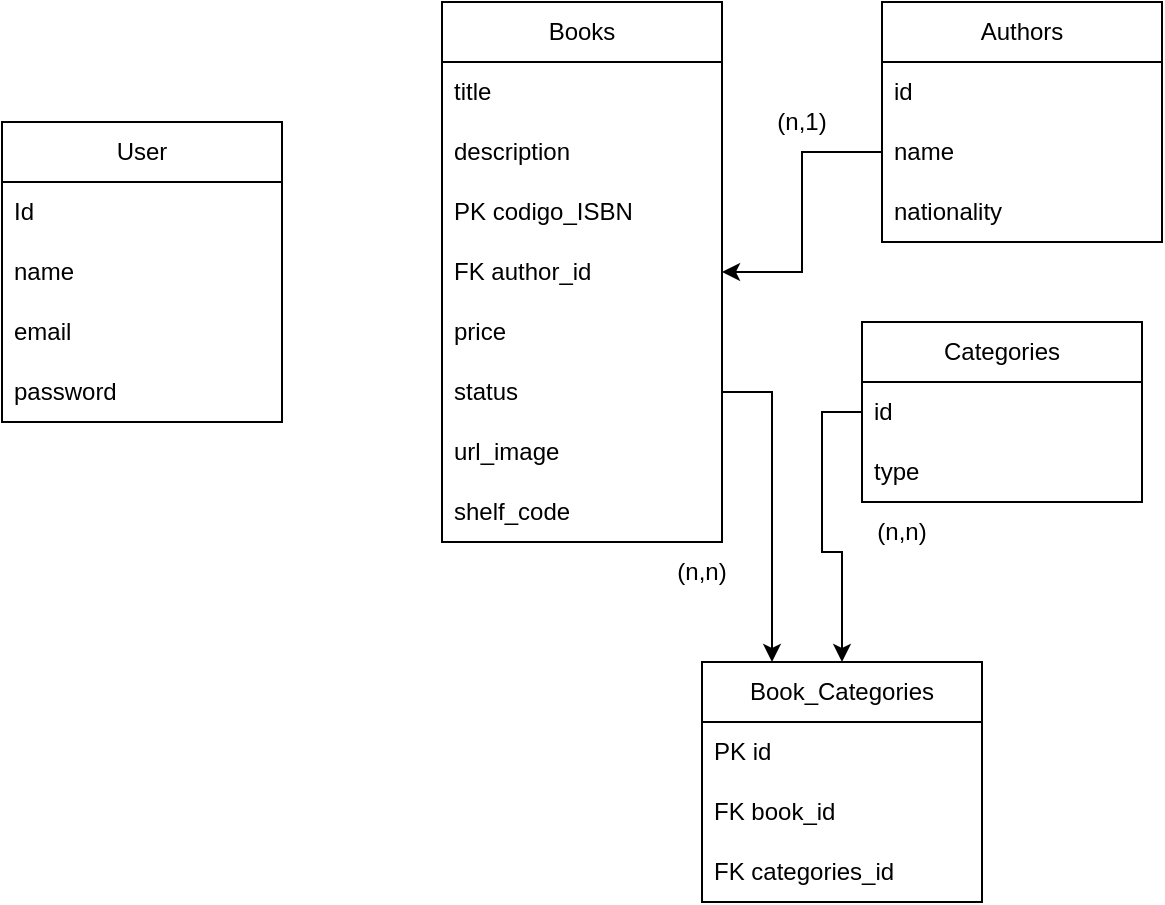 <mxfile version="24.6.4" type="github">
  <diagram id="C5RBs43oDa-KdzZeNtuy" name="Page-1">
    <mxGraphModel dx="794" dy="484" grid="1" gridSize="10" guides="1" tooltips="1" connect="1" arrows="1" fold="1" page="1" pageScale="1" pageWidth="827" pageHeight="1169" math="0" shadow="0">
      <root>
        <mxCell id="WIyWlLk6GJQsqaUBKTNV-0" />
        <mxCell id="WIyWlLk6GJQsqaUBKTNV-1" parent="WIyWlLk6GJQsqaUBKTNV-0" />
        <mxCell id="fBivvpHEO_fvGE-sf7m5-0" value="Books" style="swimlane;fontStyle=0;childLayout=stackLayout;horizontal=1;startSize=30;horizontalStack=0;resizeParent=1;resizeParentMax=0;resizeLast=0;collapsible=1;marginBottom=0;whiteSpace=wrap;html=1;" vertex="1" parent="WIyWlLk6GJQsqaUBKTNV-1">
          <mxGeometry x="340" y="190" width="140" height="270" as="geometry" />
        </mxCell>
        <mxCell id="fBivvpHEO_fvGE-sf7m5-1" value="title" style="text;strokeColor=none;fillColor=none;align=left;verticalAlign=middle;spacingLeft=4;spacingRight=4;overflow=hidden;points=[[0,0.5],[1,0.5]];portConstraint=eastwest;rotatable=0;whiteSpace=wrap;html=1;" vertex="1" parent="fBivvpHEO_fvGE-sf7m5-0">
          <mxGeometry y="30" width="140" height="30" as="geometry" />
        </mxCell>
        <mxCell id="fBivvpHEO_fvGE-sf7m5-2" value="description" style="text;strokeColor=none;fillColor=none;align=left;verticalAlign=middle;spacingLeft=4;spacingRight=4;overflow=hidden;points=[[0,0.5],[1,0.5]];portConstraint=eastwest;rotatable=0;whiteSpace=wrap;html=1;" vertex="1" parent="fBivvpHEO_fvGE-sf7m5-0">
          <mxGeometry y="60" width="140" height="30" as="geometry" />
        </mxCell>
        <mxCell id="fBivvpHEO_fvGE-sf7m5-6" value="PK codigo_ISBN" style="text;strokeColor=none;fillColor=none;align=left;verticalAlign=middle;spacingLeft=4;spacingRight=4;overflow=hidden;points=[[0,0.5],[1,0.5]];portConstraint=eastwest;rotatable=0;whiteSpace=wrap;html=1;" vertex="1" parent="fBivvpHEO_fvGE-sf7m5-0">
          <mxGeometry y="90" width="140" height="30" as="geometry" />
        </mxCell>
        <mxCell id="fBivvpHEO_fvGE-sf7m5-3" value="FK author_id" style="text;strokeColor=none;fillColor=none;align=left;verticalAlign=middle;spacingLeft=4;spacingRight=4;overflow=hidden;points=[[0,0.5],[1,0.5]];portConstraint=eastwest;rotatable=0;whiteSpace=wrap;html=1;" vertex="1" parent="fBivvpHEO_fvGE-sf7m5-0">
          <mxGeometry y="120" width="140" height="30" as="geometry" />
        </mxCell>
        <mxCell id="fBivvpHEO_fvGE-sf7m5-7" value="price" style="text;strokeColor=none;fillColor=none;align=left;verticalAlign=middle;spacingLeft=4;spacingRight=4;overflow=hidden;points=[[0,0.5],[1,0.5]];portConstraint=eastwest;rotatable=0;whiteSpace=wrap;html=1;" vertex="1" parent="fBivvpHEO_fvGE-sf7m5-0">
          <mxGeometry y="150" width="140" height="30" as="geometry" />
        </mxCell>
        <mxCell id="fBivvpHEO_fvGE-sf7m5-8" value="status" style="text;strokeColor=none;fillColor=none;align=left;verticalAlign=middle;spacingLeft=4;spacingRight=4;overflow=hidden;points=[[0,0.5],[1,0.5]];portConstraint=eastwest;rotatable=0;whiteSpace=wrap;html=1;" vertex="1" parent="fBivvpHEO_fvGE-sf7m5-0">
          <mxGeometry y="180" width="140" height="30" as="geometry" />
        </mxCell>
        <mxCell id="fBivvpHEO_fvGE-sf7m5-33" value="url_image" style="text;strokeColor=none;fillColor=none;align=left;verticalAlign=middle;spacingLeft=4;spacingRight=4;overflow=hidden;points=[[0,0.5],[1,0.5]];portConstraint=eastwest;rotatable=0;whiteSpace=wrap;html=1;" vertex="1" parent="fBivvpHEO_fvGE-sf7m5-0">
          <mxGeometry y="210" width="140" height="30" as="geometry" />
        </mxCell>
        <mxCell id="fBivvpHEO_fvGE-sf7m5-9" value="shelf_code" style="text;strokeColor=none;fillColor=none;align=left;verticalAlign=middle;spacingLeft=4;spacingRight=4;overflow=hidden;points=[[0,0.5],[1,0.5]];portConstraint=eastwest;rotatable=0;whiteSpace=wrap;html=1;" vertex="1" parent="fBivvpHEO_fvGE-sf7m5-0">
          <mxGeometry y="240" width="140" height="30" as="geometry" />
        </mxCell>
        <mxCell id="fBivvpHEO_fvGE-sf7m5-10" value="Authors" style="swimlane;fontStyle=0;childLayout=stackLayout;horizontal=1;startSize=30;horizontalStack=0;resizeParent=1;resizeParentMax=0;resizeLast=0;collapsible=1;marginBottom=0;whiteSpace=wrap;html=1;" vertex="1" parent="WIyWlLk6GJQsqaUBKTNV-1">
          <mxGeometry x="560" y="190" width="140" height="120" as="geometry" />
        </mxCell>
        <mxCell id="fBivvpHEO_fvGE-sf7m5-11" value="id" style="text;strokeColor=none;fillColor=none;align=left;verticalAlign=middle;spacingLeft=4;spacingRight=4;overflow=hidden;points=[[0,0.5],[1,0.5]];portConstraint=eastwest;rotatable=0;whiteSpace=wrap;html=1;" vertex="1" parent="fBivvpHEO_fvGE-sf7m5-10">
          <mxGeometry y="30" width="140" height="30" as="geometry" />
        </mxCell>
        <mxCell id="fBivvpHEO_fvGE-sf7m5-19" value="name" style="text;strokeColor=none;fillColor=none;align=left;verticalAlign=middle;spacingLeft=4;spacingRight=4;overflow=hidden;points=[[0,0.5],[1,0.5]];portConstraint=eastwest;rotatable=0;whiteSpace=wrap;html=1;" vertex="1" parent="fBivvpHEO_fvGE-sf7m5-10">
          <mxGeometry y="60" width="140" height="30" as="geometry" />
        </mxCell>
        <mxCell id="fBivvpHEO_fvGE-sf7m5-12" value="nationality" style="text;strokeColor=none;fillColor=none;align=left;verticalAlign=middle;spacingLeft=4;spacingRight=4;overflow=hidden;points=[[0,0.5],[1,0.5]];portConstraint=eastwest;rotatable=0;whiteSpace=wrap;html=1;" vertex="1" parent="fBivvpHEO_fvGE-sf7m5-10">
          <mxGeometry y="90" width="140" height="30" as="geometry" />
        </mxCell>
        <mxCell id="fBivvpHEO_fvGE-sf7m5-15" value="Categories" style="swimlane;fontStyle=0;childLayout=stackLayout;horizontal=1;startSize=30;horizontalStack=0;resizeParent=1;resizeParentMax=0;resizeLast=0;collapsible=1;marginBottom=0;whiteSpace=wrap;html=1;" vertex="1" parent="WIyWlLk6GJQsqaUBKTNV-1">
          <mxGeometry x="550" y="350" width="140" height="90" as="geometry" />
        </mxCell>
        <mxCell id="fBivvpHEO_fvGE-sf7m5-16" value="id" style="text;strokeColor=none;fillColor=none;align=left;verticalAlign=middle;spacingLeft=4;spacingRight=4;overflow=hidden;points=[[0,0.5],[1,0.5]];portConstraint=eastwest;rotatable=0;whiteSpace=wrap;html=1;" vertex="1" parent="fBivvpHEO_fvGE-sf7m5-15">
          <mxGeometry y="30" width="140" height="30" as="geometry" />
        </mxCell>
        <mxCell id="fBivvpHEO_fvGE-sf7m5-17" value="type" style="text;strokeColor=none;fillColor=none;align=left;verticalAlign=middle;spacingLeft=4;spacingRight=4;overflow=hidden;points=[[0,0.5],[1,0.5]];portConstraint=eastwest;rotatable=0;whiteSpace=wrap;html=1;" vertex="1" parent="fBivvpHEO_fvGE-sf7m5-15">
          <mxGeometry y="60" width="140" height="30" as="geometry" />
        </mxCell>
        <mxCell id="fBivvpHEO_fvGE-sf7m5-20" value="Book_Categories" style="swimlane;fontStyle=0;childLayout=stackLayout;horizontal=1;startSize=30;horizontalStack=0;resizeParent=1;resizeParentMax=0;resizeLast=0;collapsible=1;marginBottom=0;whiteSpace=wrap;html=1;" vertex="1" parent="WIyWlLk6GJQsqaUBKTNV-1">
          <mxGeometry x="470" y="520" width="140" height="120" as="geometry" />
        </mxCell>
        <mxCell id="fBivvpHEO_fvGE-sf7m5-21" value="PK id" style="text;strokeColor=none;fillColor=none;align=left;verticalAlign=middle;spacingLeft=4;spacingRight=4;overflow=hidden;points=[[0,0.5],[1,0.5]];portConstraint=eastwest;rotatable=0;whiteSpace=wrap;html=1;" vertex="1" parent="fBivvpHEO_fvGE-sf7m5-20">
          <mxGeometry y="30" width="140" height="30" as="geometry" />
        </mxCell>
        <mxCell id="fBivvpHEO_fvGE-sf7m5-22" value="FK book_id" style="text;strokeColor=none;fillColor=none;align=left;verticalAlign=middle;spacingLeft=4;spacingRight=4;overflow=hidden;points=[[0,0.5],[1,0.5]];portConstraint=eastwest;rotatable=0;whiteSpace=wrap;html=1;" vertex="1" parent="fBivvpHEO_fvGE-sf7m5-20">
          <mxGeometry y="60" width="140" height="30" as="geometry" />
        </mxCell>
        <mxCell id="fBivvpHEO_fvGE-sf7m5-23" value="FK categories_id" style="text;strokeColor=none;fillColor=none;align=left;verticalAlign=middle;spacingLeft=4;spacingRight=4;overflow=hidden;points=[[0,0.5],[1,0.5]];portConstraint=eastwest;rotatable=0;whiteSpace=wrap;html=1;" vertex="1" parent="fBivvpHEO_fvGE-sf7m5-20">
          <mxGeometry y="90" width="140" height="30" as="geometry" />
        </mxCell>
        <mxCell id="fBivvpHEO_fvGE-sf7m5-25" style="edgeStyle=orthogonalEdgeStyle;rounded=0;orthogonalLoop=1;jettySize=auto;html=1;exitX=0;exitY=0.5;exitDx=0;exitDy=0;entryX=1;entryY=0.5;entryDx=0;entryDy=0;" edge="1" parent="WIyWlLk6GJQsqaUBKTNV-1" source="fBivvpHEO_fvGE-sf7m5-19" target="fBivvpHEO_fvGE-sf7m5-3">
          <mxGeometry relative="1" as="geometry" />
        </mxCell>
        <mxCell id="fBivvpHEO_fvGE-sf7m5-26" value="(n,1)" style="text;html=1;align=center;verticalAlign=middle;whiteSpace=wrap;rounded=0;" vertex="1" parent="WIyWlLk6GJQsqaUBKTNV-1">
          <mxGeometry x="490" y="235" width="60" height="30" as="geometry" />
        </mxCell>
        <mxCell id="fBivvpHEO_fvGE-sf7m5-27" style="edgeStyle=orthogonalEdgeStyle;rounded=0;orthogonalLoop=1;jettySize=auto;html=1;exitX=0;exitY=0.5;exitDx=0;exitDy=0;" edge="1" parent="WIyWlLk6GJQsqaUBKTNV-1" source="fBivvpHEO_fvGE-sf7m5-16" target="fBivvpHEO_fvGE-sf7m5-20">
          <mxGeometry relative="1" as="geometry" />
        </mxCell>
        <mxCell id="fBivvpHEO_fvGE-sf7m5-28" style="edgeStyle=orthogonalEdgeStyle;rounded=0;orthogonalLoop=1;jettySize=auto;html=1;exitX=1;exitY=0.5;exitDx=0;exitDy=0;entryX=0.25;entryY=0;entryDx=0;entryDy=0;" edge="1" parent="WIyWlLk6GJQsqaUBKTNV-1" source="fBivvpHEO_fvGE-sf7m5-8" target="fBivvpHEO_fvGE-sf7m5-20">
          <mxGeometry relative="1" as="geometry" />
        </mxCell>
        <mxCell id="fBivvpHEO_fvGE-sf7m5-29" value="(n,n)" style="text;html=1;align=center;verticalAlign=middle;whiteSpace=wrap;rounded=0;" vertex="1" parent="WIyWlLk6GJQsqaUBKTNV-1">
          <mxGeometry x="440" y="460" width="60" height="30" as="geometry" />
        </mxCell>
        <mxCell id="fBivvpHEO_fvGE-sf7m5-30" value="(n,n)" style="text;html=1;align=center;verticalAlign=middle;whiteSpace=wrap;rounded=0;" vertex="1" parent="WIyWlLk6GJQsqaUBKTNV-1">
          <mxGeometry x="540" y="440" width="60" height="30" as="geometry" />
        </mxCell>
        <mxCell id="fBivvpHEO_fvGE-sf7m5-34" value="User" style="swimlane;fontStyle=0;childLayout=stackLayout;horizontal=1;startSize=30;horizontalStack=0;resizeParent=1;resizeParentMax=0;resizeLast=0;collapsible=1;marginBottom=0;whiteSpace=wrap;html=1;" vertex="1" parent="WIyWlLk6GJQsqaUBKTNV-1">
          <mxGeometry x="120" y="250" width="140" height="150" as="geometry" />
        </mxCell>
        <mxCell id="fBivvpHEO_fvGE-sf7m5-35" value="Id" style="text;strokeColor=none;fillColor=none;align=left;verticalAlign=middle;spacingLeft=4;spacingRight=4;overflow=hidden;points=[[0,0.5],[1,0.5]];portConstraint=eastwest;rotatable=0;whiteSpace=wrap;html=1;" vertex="1" parent="fBivvpHEO_fvGE-sf7m5-34">
          <mxGeometry y="30" width="140" height="30" as="geometry" />
        </mxCell>
        <mxCell id="fBivvpHEO_fvGE-sf7m5-36" value="name" style="text;strokeColor=none;fillColor=none;align=left;verticalAlign=middle;spacingLeft=4;spacingRight=4;overflow=hidden;points=[[0,0.5],[1,0.5]];portConstraint=eastwest;rotatable=0;whiteSpace=wrap;html=1;" vertex="1" parent="fBivvpHEO_fvGE-sf7m5-34">
          <mxGeometry y="60" width="140" height="30" as="geometry" />
        </mxCell>
        <mxCell id="fBivvpHEO_fvGE-sf7m5-39" value="email" style="text;strokeColor=none;fillColor=none;align=left;verticalAlign=middle;spacingLeft=4;spacingRight=4;overflow=hidden;points=[[0,0.5],[1,0.5]];portConstraint=eastwest;rotatable=0;whiteSpace=wrap;html=1;" vertex="1" parent="fBivvpHEO_fvGE-sf7m5-34">
          <mxGeometry y="90" width="140" height="30" as="geometry" />
        </mxCell>
        <mxCell id="fBivvpHEO_fvGE-sf7m5-40" value="password" style="text;strokeColor=none;fillColor=none;align=left;verticalAlign=middle;spacingLeft=4;spacingRight=4;overflow=hidden;points=[[0,0.5],[1,0.5]];portConstraint=eastwest;rotatable=0;whiteSpace=wrap;html=1;" vertex="1" parent="fBivvpHEO_fvGE-sf7m5-34">
          <mxGeometry y="120" width="140" height="30" as="geometry" />
        </mxCell>
      </root>
    </mxGraphModel>
  </diagram>
</mxfile>
